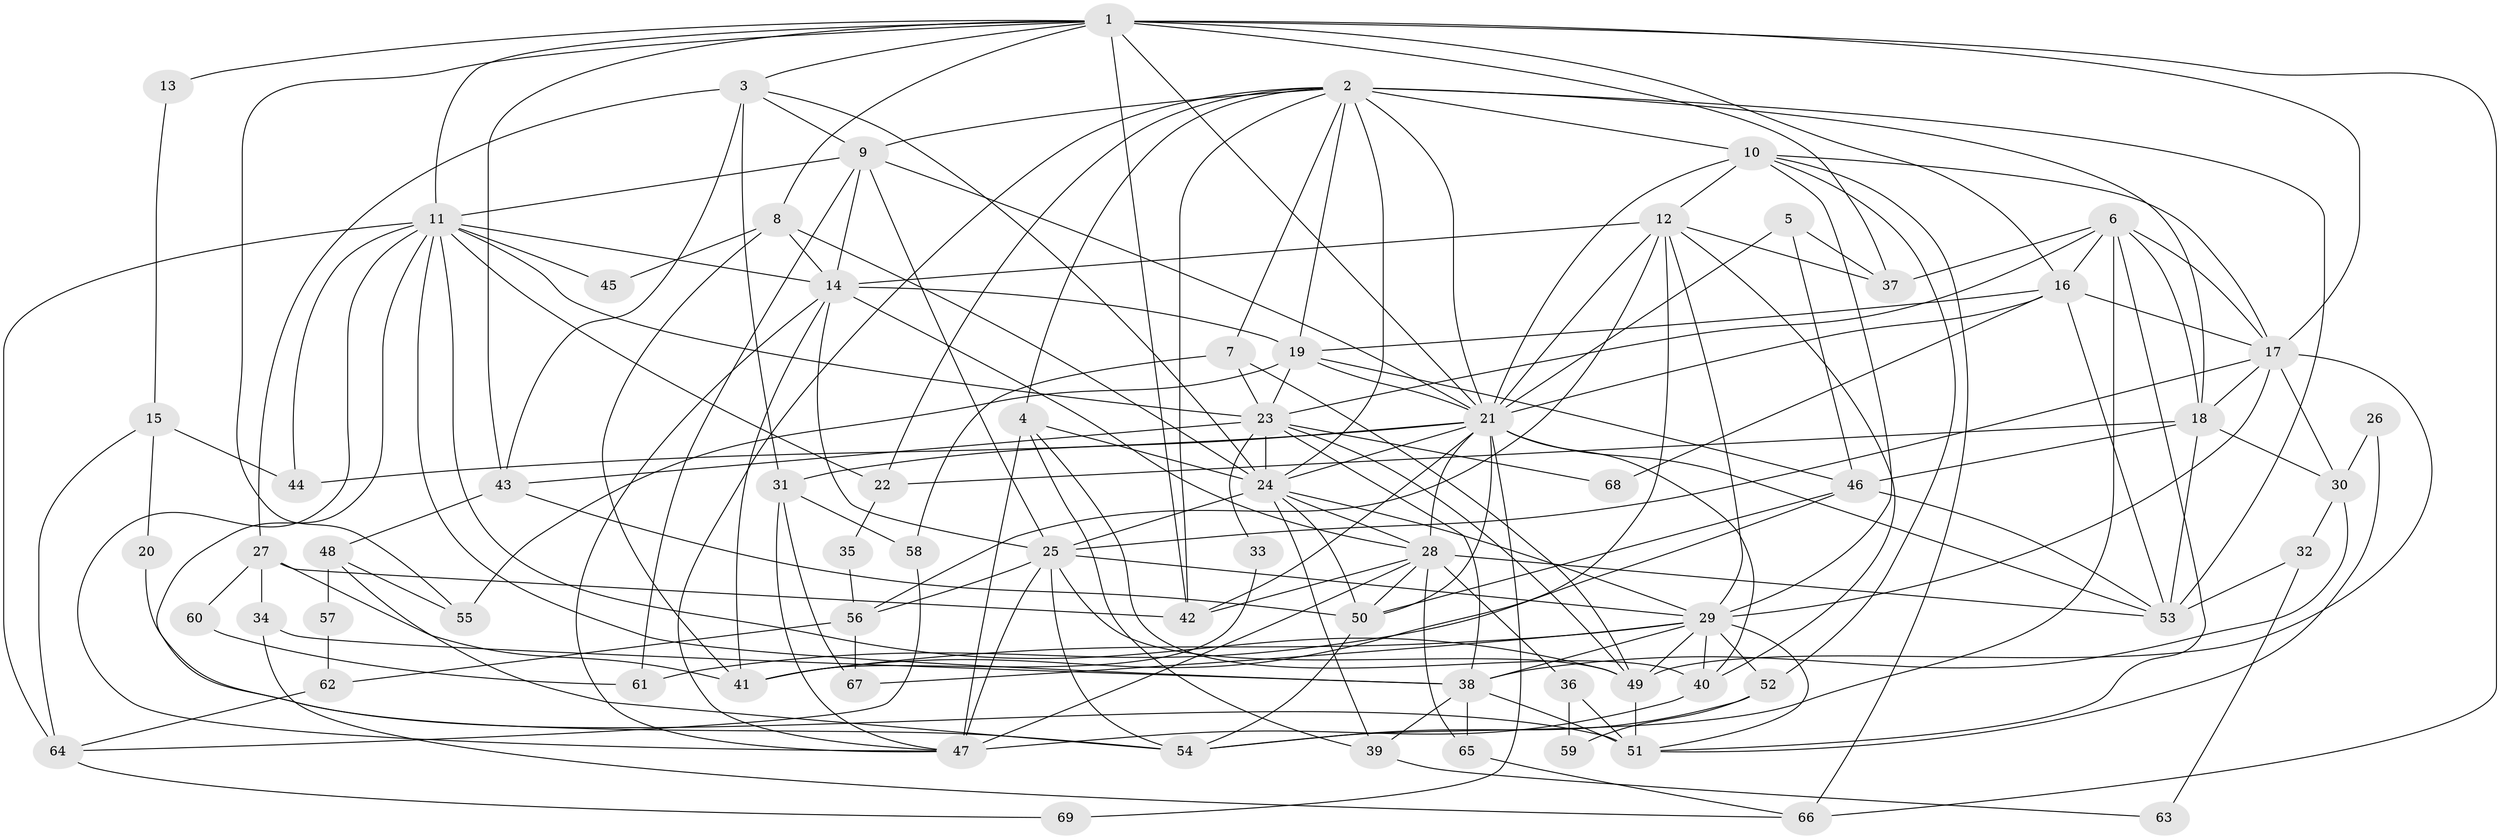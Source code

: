 // original degree distribution, {7: 0.043478260869565216, 5: 0.18840579710144928, 6: 0.12318840579710146, 3: 0.2753623188405797, 4: 0.2246376811594203, 2: 0.14492753623188406}
// Generated by graph-tools (version 1.1) at 2025/36/03/09/25 02:36:16]
// undirected, 69 vertices, 189 edges
graph export_dot {
graph [start="1"]
  node [color=gray90,style=filled];
  1;
  2;
  3;
  4;
  5;
  6;
  7;
  8;
  9;
  10;
  11;
  12;
  13;
  14;
  15;
  16;
  17;
  18;
  19;
  20;
  21;
  22;
  23;
  24;
  25;
  26;
  27;
  28;
  29;
  30;
  31;
  32;
  33;
  34;
  35;
  36;
  37;
  38;
  39;
  40;
  41;
  42;
  43;
  44;
  45;
  46;
  47;
  48;
  49;
  50;
  51;
  52;
  53;
  54;
  55;
  56;
  57;
  58;
  59;
  60;
  61;
  62;
  63;
  64;
  65;
  66;
  67;
  68;
  69;
  1 -- 3 [weight=1.0];
  1 -- 8 [weight=1.0];
  1 -- 11 [weight=1.0];
  1 -- 13 [weight=1.0];
  1 -- 16 [weight=1.0];
  1 -- 17 [weight=1.0];
  1 -- 21 [weight=1.0];
  1 -- 37 [weight=2.0];
  1 -- 42 [weight=1.0];
  1 -- 43 [weight=1.0];
  1 -- 55 [weight=1.0];
  1 -- 66 [weight=1.0];
  2 -- 4 [weight=1.0];
  2 -- 7 [weight=1.0];
  2 -- 9 [weight=1.0];
  2 -- 10 [weight=2.0];
  2 -- 18 [weight=1.0];
  2 -- 19 [weight=1.0];
  2 -- 21 [weight=1.0];
  2 -- 22 [weight=1.0];
  2 -- 24 [weight=1.0];
  2 -- 42 [weight=1.0];
  2 -- 47 [weight=1.0];
  2 -- 53 [weight=1.0];
  3 -- 9 [weight=1.0];
  3 -- 24 [weight=1.0];
  3 -- 27 [weight=1.0];
  3 -- 31 [weight=1.0];
  3 -- 43 [weight=1.0];
  4 -- 24 [weight=1.0];
  4 -- 39 [weight=1.0];
  4 -- 40 [weight=1.0];
  4 -- 47 [weight=1.0];
  5 -- 21 [weight=1.0];
  5 -- 37 [weight=1.0];
  5 -- 46 [weight=1.0];
  6 -- 16 [weight=2.0];
  6 -- 17 [weight=1.0];
  6 -- 18 [weight=1.0];
  6 -- 23 [weight=1.0];
  6 -- 37 [weight=1.0];
  6 -- 51 [weight=1.0];
  6 -- 54 [weight=1.0];
  7 -- 23 [weight=1.0];
  7 -- 49 [weight=1.0];
  7 -- 58 [weight=1.0];
  8 -- 14 [weight=2.0];
  8 -- 24 [weight=1.0];
  8 -- 41 [weight=1.0];
  8 -- 45 [weight=1.0];
  9 -- 11 [weight=1.0];
  9 -- 14 [weight=1.0];
  9 -- 21 [weight=1.0];
  9 -- 25 [weight=1.0];
  9 -- 61 [weight=1.0];
  10 -- 12 [weight=1.0];
  10 -- 17 [weight=1.0];
  10 -- 21 [weight=1.0];
  10 -- 29 [weight=1.0];
  10 -- 52 [weight=1.0];
  10 -- 66 [weight=1.0];
  11 -- 14 [weight=1.0];
  11 -- 22 [weight=1.0];
  11 -- 23 [weight=2.0];
  11 -- 38 [weight=1.0];
  11 -- 44 [weight=1.0];
  11 -- 45 [weight=1.0];
  11 -- 47 [weight=1.0];
  11 -- 49 [weight=1.0];
  11 -- 54 [weight=1.0];
  11 -- 64 [weight=1.0];
  12 -- 14 [weight=1.0];
  12 -- 21 [weight=2.0];
  12 -- 29 [weight=1.0];
  12 -- 37 [weight=1.0];
  12 -- 40 [weight=1.0];
  12 -- 41 [weight=1.0];
  12 -- 56 [weight=1.0];
  13 -- 15 [weight=1.0];
  14 -- 19 [weight=1.0];
  14 -- 25 [weight=1.0];
  14 -- 28 [weight=1.0];
  14 -- 41 [weight=1.0];
  14 -- 47 [weight=1.0];
  15 -- 20 [weight=1.0];
  15 -- 44 [weight=1.0];
  15 -- 64 [weight=1.0];
  16 -- 17 [weight=1.0];
  16 -- 19 [weight=1.0];
  16 -- 21 [weight=1.0];
  16 -- 53 [weight=1.0];
  16 -- 68 [weight=1.0];
  17 -- 18 [weight=1.0];
  17 -- 25 [weight=1.0];
  17 -- 29 [weight=1.0];
  17 -- 30 [weight=1.0];
  17 -- 49 [weight=1.0];
  18 -- 22 [weight=2.0];
  18 -- 30 [weight=1.0];
  18 -- 46 [weight=1.0];
  18 -- 53 [weight=2.0];
  19 -- 21 [weight=1.0];
  19 -- 23 [weight=1.0];
  19 -- 46 [weight=1.0];
  19 -- 55 [weight=1.0];
  20 -- 51 [weight=1.0];
  21 -- 24 [weight=1.0];
  21 -- 28 [weight=1.0];
  21 -- 31 [weight=1.0];
  21 -- 40 [weight=1.0];
  21 -- 42 [weight=1.0];
  21 -- 44 [weight=1.0];
  21 -- 50 [weight=1.0];
  21 -- 53 [weight=1.0];
  21 -- 69 [weight=1.0];
  22 -- 35 [weight=1.0];
  23 -- 24 [weight=1.0];
  23 -- 33 [weight=1.0];
  23 -- 38 [weight=1.0];
  23 -- 43 [weight=1.0];
  23 -- 49 [weight=1.0];
  23 -- 68 [weight=1.0];
  24 -- 25 [weight=1.0];
  24 -- 28 [weight=1.0];
  24 -- 29 [weight=1.0];
  24 -- 39 [weight=1.0];
  24 -- 50 [weight=1.0];
  25 -- 29 [weight=1.0];
  25 -- 47 [weight=1.0];
  25 -- 49 [weight=1.0];
  25 -- 54 [weight=1.0];
  25 -- 56 [weight=1.0];
  26 -- 30 [weight=1.0];
  26 -- 51 [weight=1.0];
  27 -- 34 [weight=1.0];
  27 -- 41 [weight=1.0];
  27 -- 42 [weight=1.0];
  27 -- 60 [weight=1.0];
  28 -- 36 [weight=1.0];
  28 -- 42 [weight=2.0];
  28 -- 47 [weight=2.0];
  28 -- 50 [weight=1.0];
  28 -- 53 [weight=1.0];
  28 -- 65 [weight=1.0];
  29 -- 38 [weight=1.0];
  29 -- 40 [weight=1.0];
  29 -- 41 [weight=2.0];
  29 -- 49 [weight=1.0];
  29 -- 51 [weight=1.0];
  29 -- 52 [weight=1.0];
  29 -- 67 [weight=1.0];
  30 -- 32 [weight=1.0];
  30 -- 38 [weight=1.0];
  31 -- 47 [weight=1.0];
  31 -- 58 [weight=1.0];
  31 -- 67 [weight=1.0];
  32 -- 53 [weight=1.0];
  32 -- 63 [weight=1.0];
  33 -- 41 [weight=1.0];
  34 -- 38 [weight=1.0];
  34 -- 66 [weight=1.0];
  35 -- 56 [weight=1.0];
  36 -- 51 [weight=1.0];
  36 -- 59 [weight=1.0];
  38 -- 39 [weight=1.0];
  38 -- 51 [weight=1.0];
  38 -- 65 [weight=1.0];
  39 -- 63 [weight=1.0];
  40 -- 47 [weight=1.0];
  43 -- 48 [weight=1.0];
  43 -- 50 [weight=1.0];
  46 -- 50 [weight=1.0];
  46 -- 53 [weight=1.0];
  46 -- 61 [weight=1.0];
  48 -- 54 [weight=1.0];
  48 -- 55 [weight=1.0];
  48 -- 57 [weight=1.0];
  49 -- 51 [weight=1.0];
  50 -- 54 [weight=1.0];
  52 -- 54 [weight=1.0];
  52 -- 59 [weight=1.0];
  56 -- 62 [weight=1.0];
  56 -- 67 [weight=1.0];
  57 -- 62 [weight=1.0];
  58 -- 64 [weight=1.0];
  60 -- 61 [weight=1.0];
  62 -- 64 [weight=1.0];
  64 -- 69 [weight=1.0];
  65 -- 66 [weight=1.0];
}
